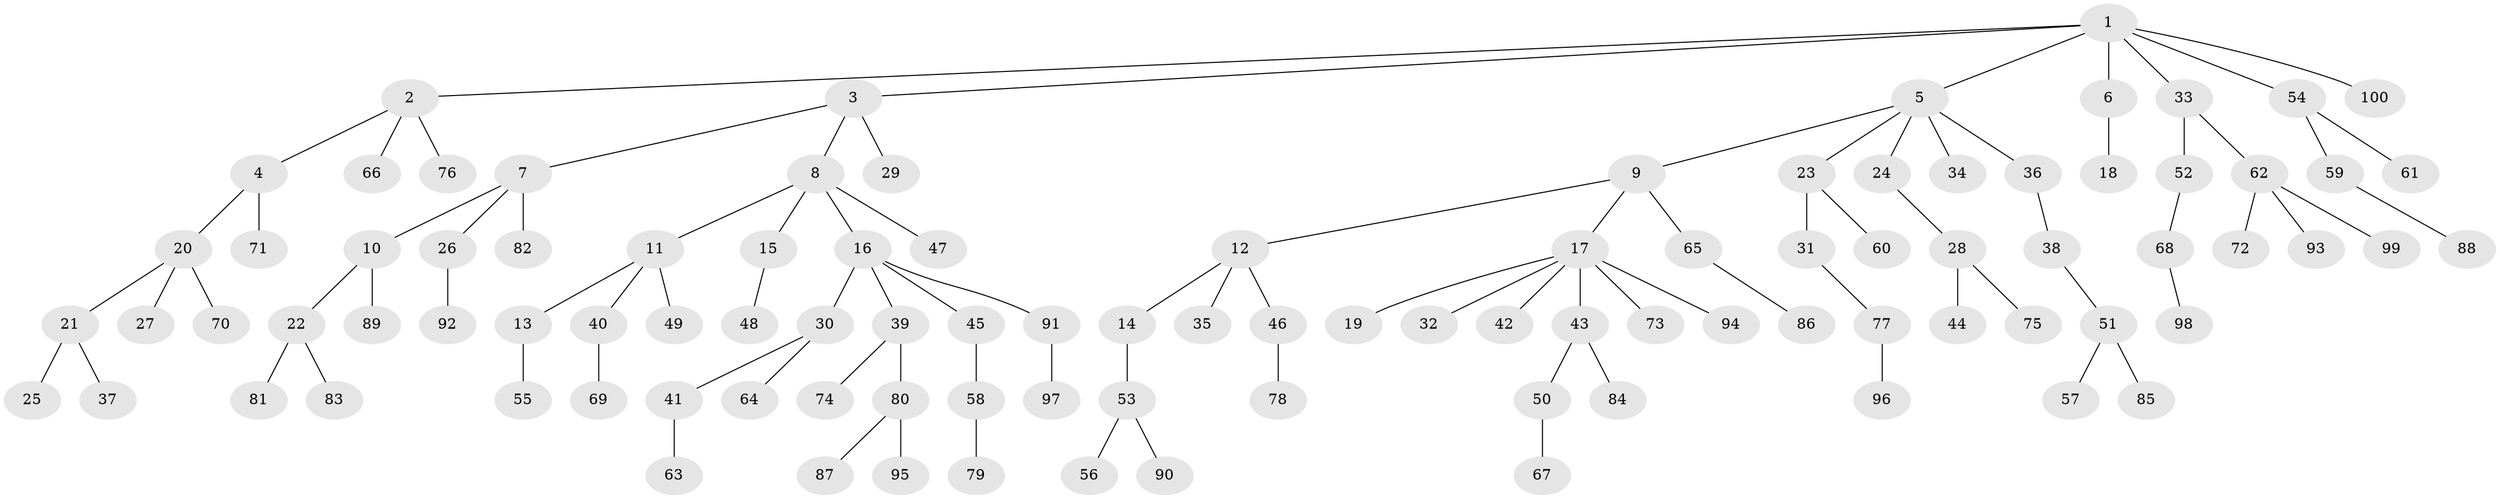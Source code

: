 // Generated by graph-tools (version 1.1) at 2025/11/02/21/25 10:11:10]
// undirected, 100 vertices, 99 edges
graph export_dot {
graph [start="1"]
  node [color=gray90,style=filled];
  1;
  2;
  3;
  4;
  5;
  6;
  7;
  8;
  9;
  10;
  11;
  12;
  13;
  14;
  15;
  16;
  17;
  18;
  19;
  20;
  21;
  22;
  23;
  24;
  25;
  26;
  27;
  28;
  29;
  30;
  31;
  32;
  33;
  34;
  35;
  36;
  37;
  38;
  39;
  40;
  41;
  42;
  43;
  44;
  45;
  46;
  47;
  48;
  49;
  50;
  51;
  52;
  53;
  54;
  55;
  56;
  57;
  58;
  59;
  60;
  61;
  62;
  63;
  64;
  65;
  66;
  67;
  68;
  69;
  70;
  71;
  72;
  73;
  74;
  75;
  76;
  77;
  78;
  79;
  80;
  81;
  82;
  83;
  84;
  85;
  86;
  87;
  88;
  89;
  90;
  91;
  92;
  93;
  94;
  95;
  96;
  97;
  98;
  99;
  100;
  1 -- 2;
  1 -- 3;
  1 -- 5;
  1 -- 6;
  1 -- 33;
  1 -- 54;
  1 -- 100;
  2 -- 4;
  2 -- 66;
  2 -- 76;
  3 -- 7;
  3 -- 8;
  3 -- 29;
  4 -- 20;
  4 -- 71;
  5 -- 9;
  5 -- 23;
  5 -- 24;
  5 -- 34;
  5 -- 36;
  6 -- 18;
  7 -- 10;
  7 -- 26;
  7 -- 82;
  8 -- 11;
  8 -- 15;
  8 -- 16;
  8 -- 47;
  9 -- 12;
  9 -- 17;
  9 -- 65;
  10 -- 22;
  10 -- 89;
  11 -- 13;
  11 -- 40;
  11 -- 49;
  12 -- 14;
  12 -- 35;
  12 -- 46;
  13 -- 55;
  14 -- 53;
  15 -- 48;
  16 -- 30;
  16 -- 39;
  16 -- 45;
  16 -- 91;
  17 -- 19;
  17 -- 32;
  17 -- 42;
  17 -- 43;
  17 -- 73;
  17 -- 94;
  20 -- 21;
  20 -- 27;
  20 -- 70;
  21 -- 25;
  21 -- 37;
  22 -- 81;
  22 -- 83;
  23 -- 31;
  23 -- 60;
  24 -- 28;
  26 -- 92;
  28 -- 44;
  28 -- 75;
  30 -- 41;
  30 -- 64;
  31 -- 77;
  33 -- 52;
  33 -- 62;
  36 -- 38;
  38 -- 51;
  39 -- 74;
  39 -- 80;
  40 -- 69;
  41 -- 63;
  43 -- 50;
  43 -- 84;
  45 -- 58;
  46 -- 78;
  50 -- 67;
  51 -- 57;
  51 -- 85;
  52 -- 68;
  53 -- 56;
  53 -- 90;
  54 -- 59;
  54 -- 61;
  58 -- 79;
  59 -- 88;
  62 -- 72;
  62 -- 93;
  62 -- 99;
  65 -- 86;
  68 -- 98;
  77 -- 96;
  80 -- 87;
  80 -- 95;
  91 -- 97;
}
